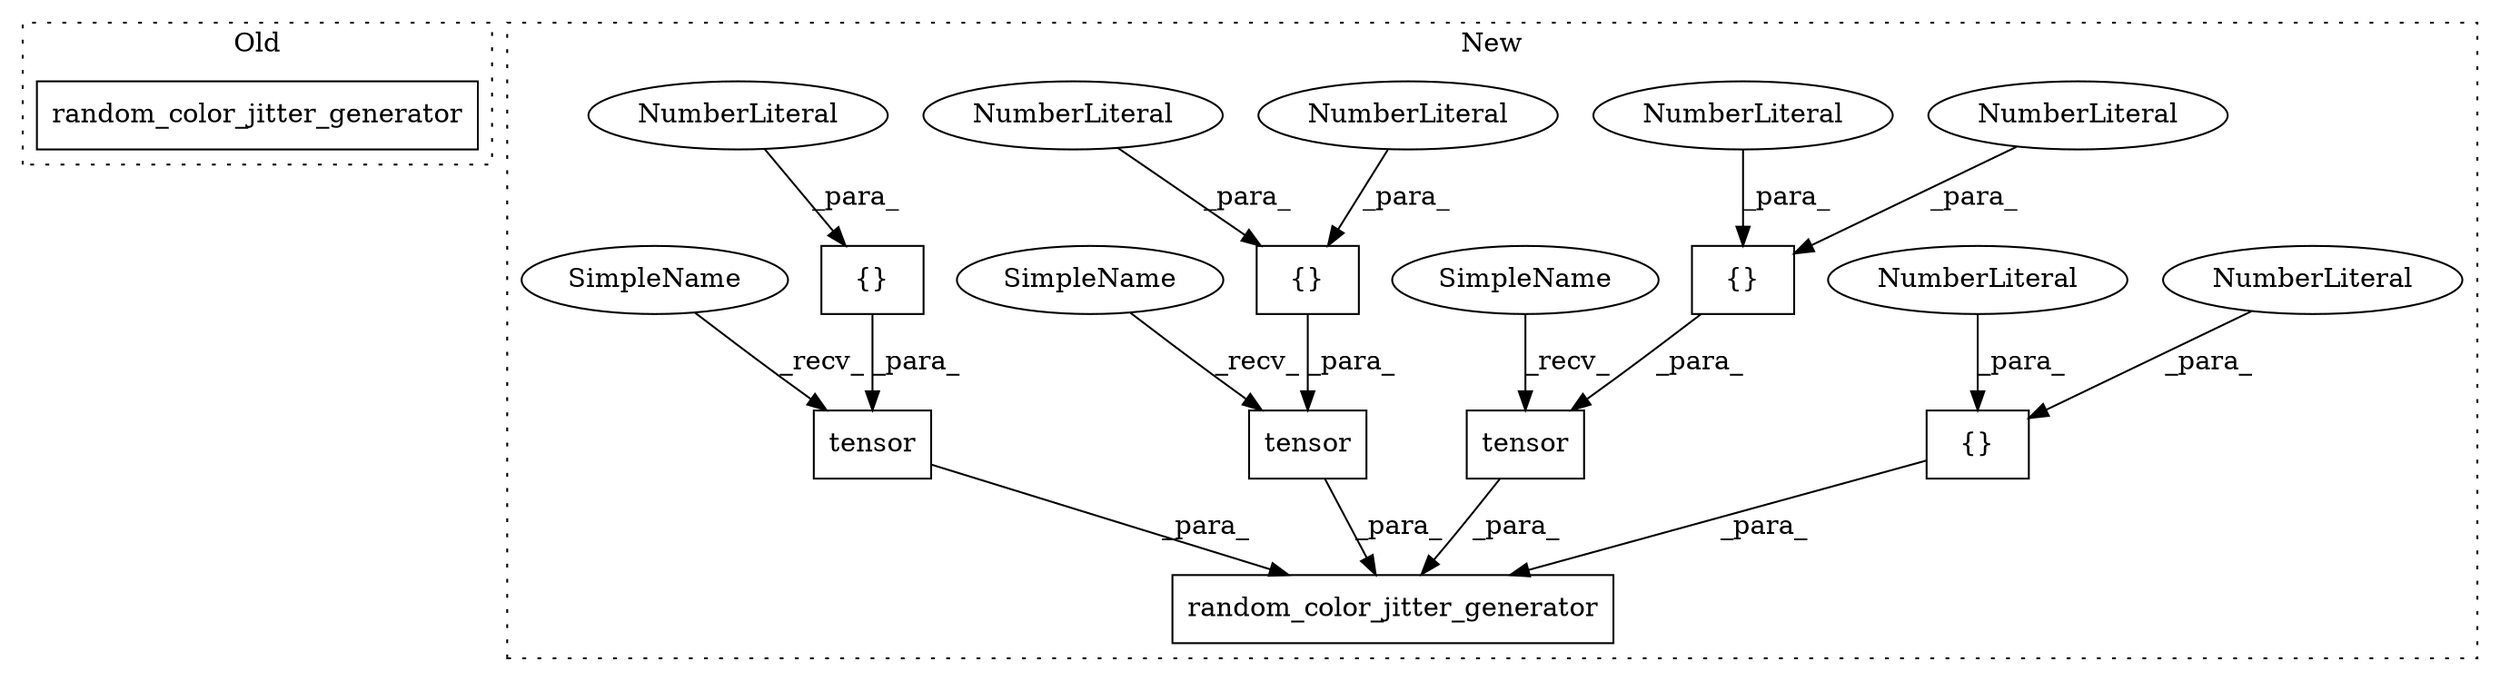 digraph G {
subgraph cluster0 {
1 [label="random_color_jitter_generator" a="32" s="3910,4054" l="30,2" shape="box"];
label = "Old";
style="dotted";
}
subgraph cluster1 {
2 [label="tensor" a="32" s="4117,4144" l="7,1" shape="box"];
3 [label="{}" a="4" s="4135,4143" l="1,1" shape="box"];
4 [label="NumberLiteral" a="34" s="4136" l="3" shape="ellipse"];
5 [label="NumberLiteral" a="34" s="4140" l="3" shape="ellipse"];
6 [label="tensor" a="32" s="4082,4109" l="7,1" shape="box"];
7 [label="{}" a="4" s="4100,4108" l="1,1" shape="box"];
8 [label="NumberLiteral" a="34" s="4105" l="3" shape="ellipse"];
9 [label="NumberLiteral" a="34" s="4101" l="3" shape="ellipse"];
10 [label="random_color_jitter_generator" a="32" s="4035,4216" l="30,1" shape="box"];
11 [label="{}" a="4" s="4170,4178" l="1,1" shape="box"];
12 [label="NumberLiteral" a="34" s="4175" l="3" shape="ellipse"];
13 [label="NumberLiteral" a="34" s="4171" l="3" shape="ellipse"];
14 [label="{}" a="4" s="4205,4214" l="1,1" shape="box"];
15 [label="NumberLiteral" a="34" s="4211" l="3" shape="ellipse"];
16 [label="tensor" a="32" s="4187,4215" l="7,1" shape="box"];
17 [label="SimpleName" a="42" s="4181" l="5" shape="ellipse"];
18 [label="SimpleName" a="42" s="4076" l="5" shape="ellipse"];
19 [label="SimpleName" a="42" s="4111" l="5" shape="ellipse"];
label = "New";
style="dotted";
}
2 -> 10 [label="_para_"];
3 -> 2 [label="_para_"];
4 -> 3 [label="_para_"];
5 -> 3 [label="_para_"];
6 -> 10 [label="_para_"];
7 -> 6 [label="_para_"];
8 -> 7 [label="_para_"];
9 -> 7 [label="_para_"];
11 -> 10 [label="_para_"];
12 -> 11 [label="_para_"];
13 -> 11 [label="_para_"];
14 -> 16 [label="_para_"];
15 -> 14 [label="_para_"];
16 -> 10 [label="_para_"];
17 -> 16 [label="_recv_"];
18 -> 6 [label="_recv_"];
19 -> 2 [label="_recv_"];
}